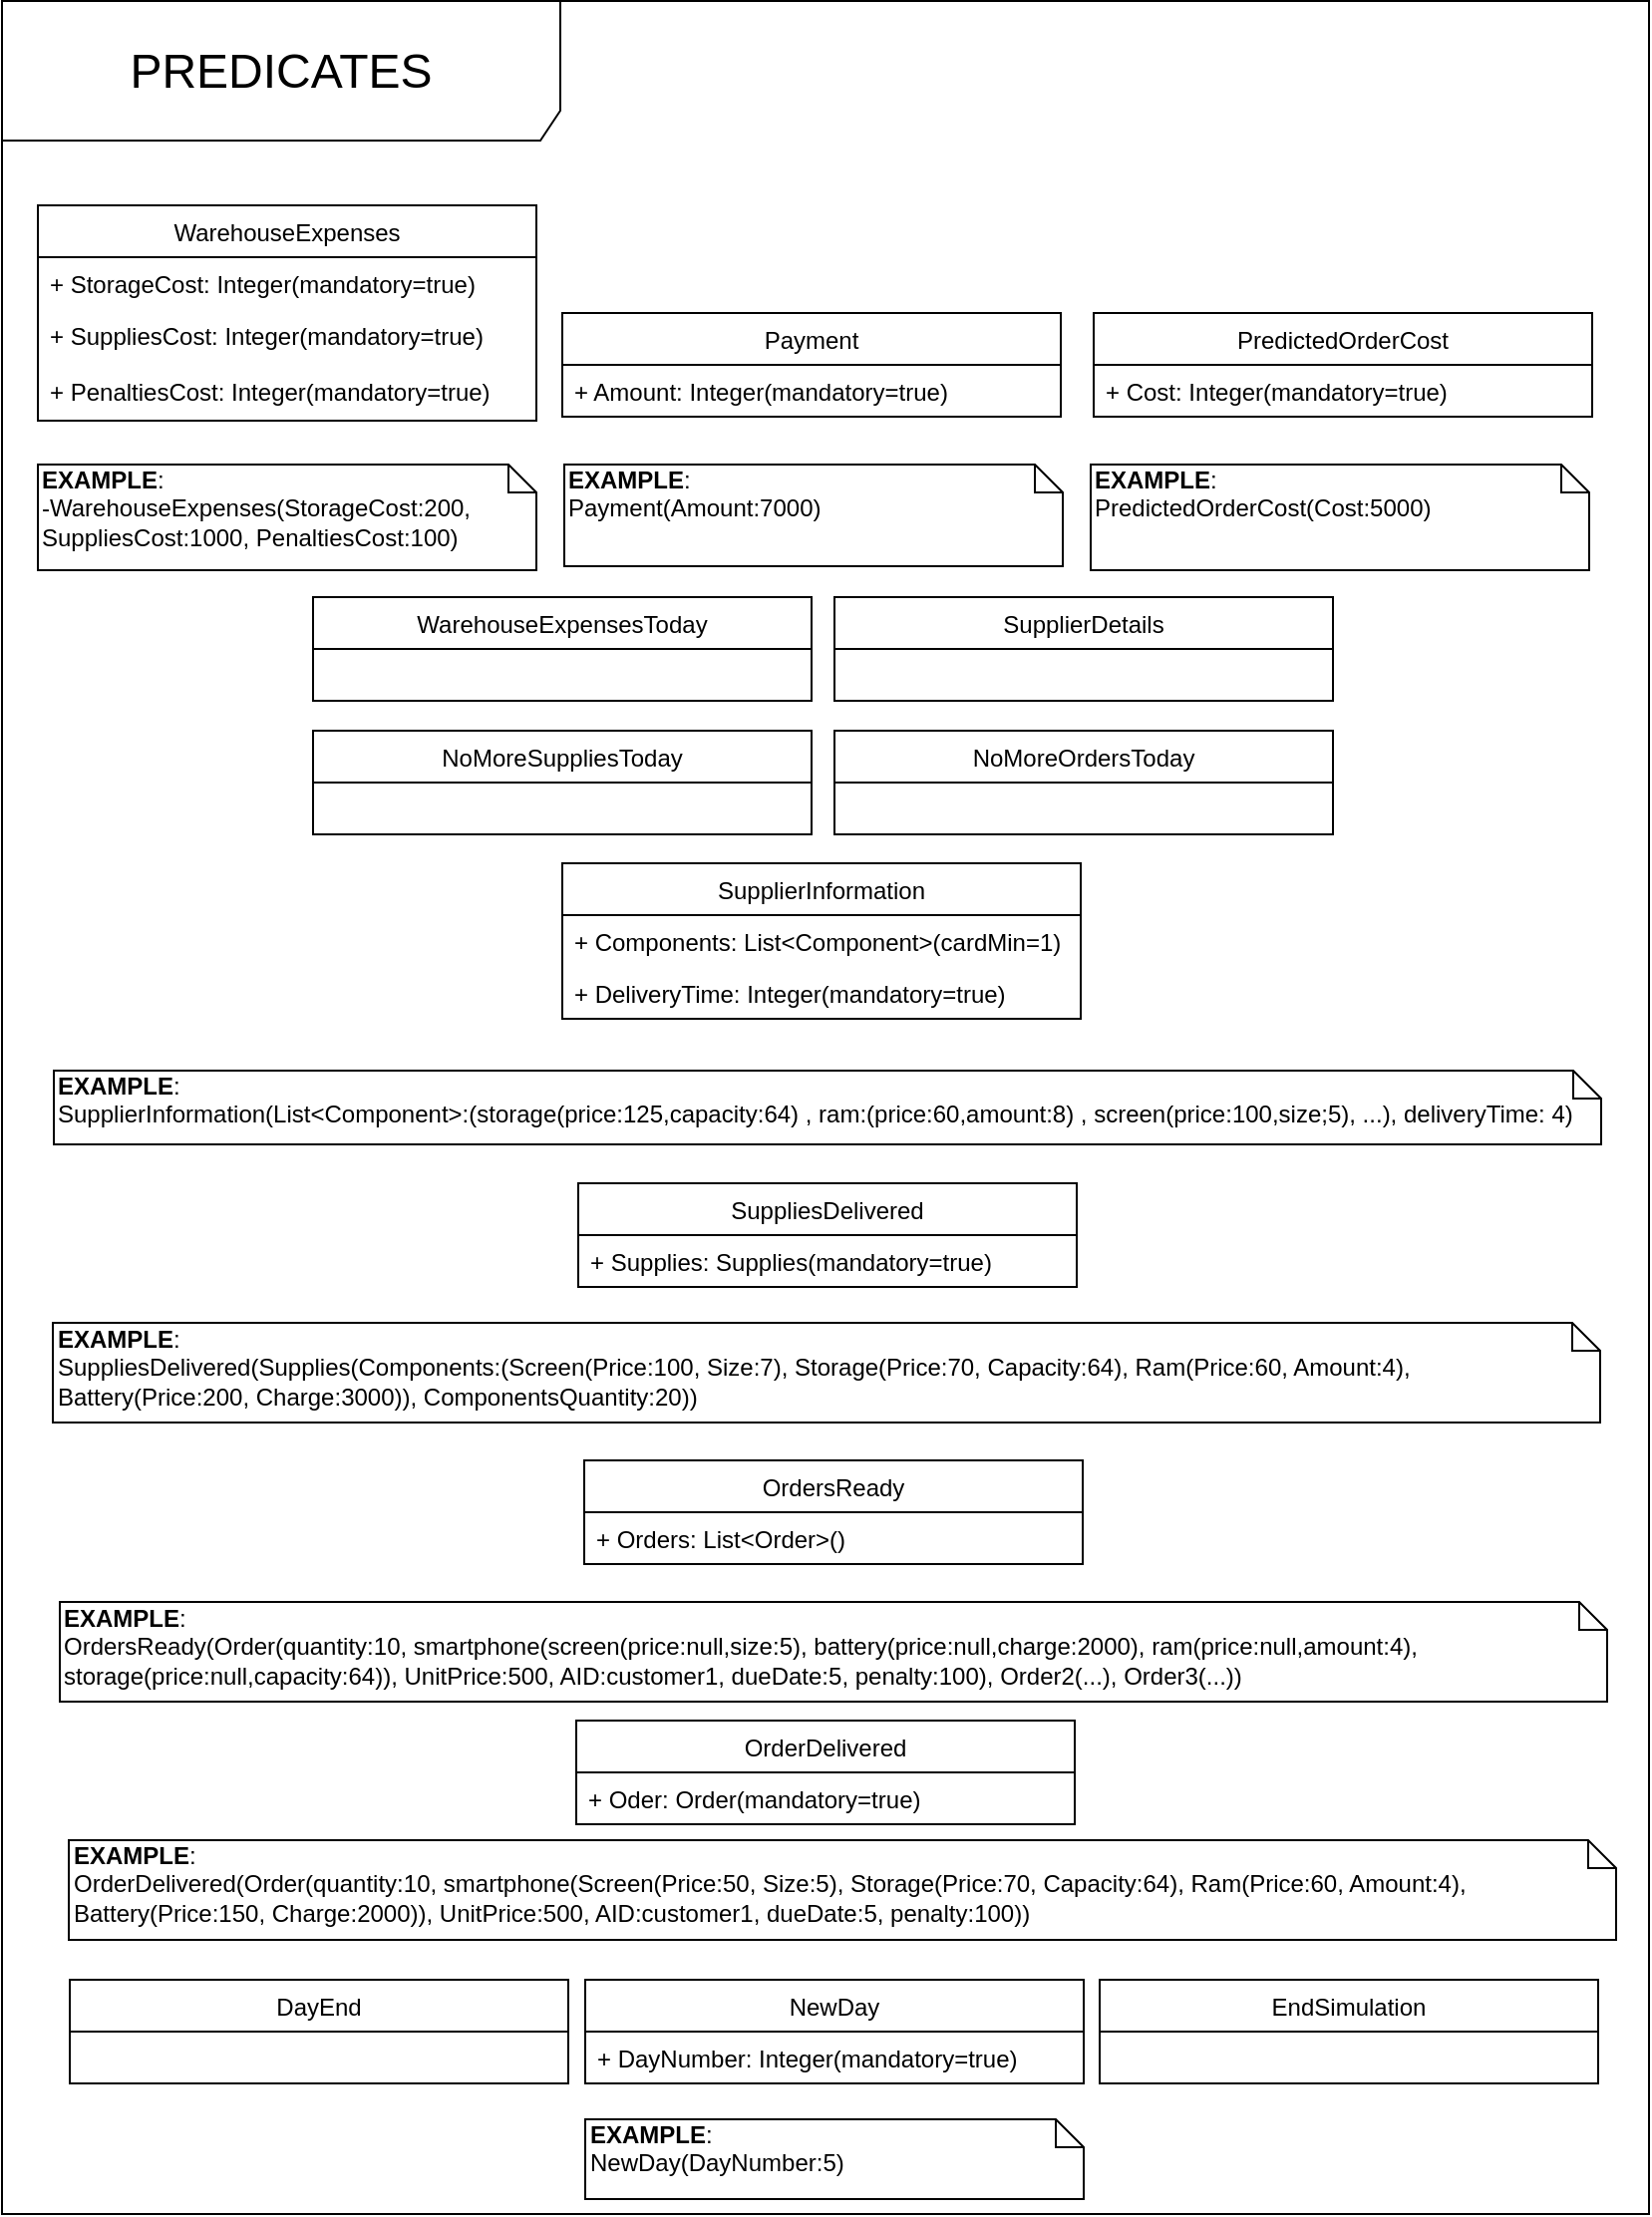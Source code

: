 <mxfile version="12.3.2" type="device" pages="1"><diagram id="GRZCtMfIo4lxWPi5bux8" name="Page-1"><mxGraphModel dx="1422" dy="713" grid="1" gridSize="10" guides="1" tooltips="1" connect="1" arrows="1" fold="1" page="1" pageScale="1" pageWidth="827" pageHeight="1169" math="0" shadow="0"><root><mxCell id="0"/><mxCell id="1" parent="0"/><mxCell id="woWAAri-iqgiiCB9W933-1" value="OrderDelivered" style="swimlane;fontStyle=0;childLayout=stackLayout;horizontal=1;startSize=26;fillColor=none;horizontalStack=0;resizeParent=1;resizeParentMax=0;resizeLast=0;collapsible=1;marginBottom=0;" parent="1" vertex="1"><mxGeometry x="288" y="910" width="250" height="52" as="geometry"/></mxCell><mxCell id="woWAAri-iqgiiCB9W933-2" value="+ Oder: Order(mandatory=true)" style="text;strokeColor=none;fillColor=none;align=left;verticalAlign=top;spacingLeft=4;spacingRight=4;overflow=hidden;rotatable=0;points=[[0,0.5],[1,0.5]];portConstraint=eastwest;" parent="woWAAri-iqgiiCB9W933-1" vertex="1"><mxGeometry y="26" width="250" height="26" as="geometry"/></mxCell><mxCell id="woWAAri-iqgiiCB9W933-37" value="&lt;span style=&quot;font-size: 24px&quot;&gt;PREDICATES&lt;/span&gt;" style="shape=umlFrame;whiteSpace=wrap;html=1;width=280;height=70;" parent="1" vertex="1"><mxGeometry y="47.5" width="826" height="1110" as="geometry"/></mxCell><mxCell id="woWAAri-iqgiiCB9W933-112" value="Payment" style="swimlane;fontStyle=0;childLayout=stackLayout;horizontal=1;startSize=26;fillColor=none;horizontalStack=0;resizeParent=1;resizeParentMax=0;resizeLast=0;collapsible=1;marginBottom=0;" parent="1" vertex="1"><mxGeometry x="281" y="204" width="250" height="52" as="geometry"/></mxCell><mxCell id="woWAAri-iqgiiCB9W933-113" value="+ Amount: Integer(mandatory=true)" style="text;strokeColor=none;fillColor=none;align=left;verticalAlign=top;spacingLeft=4;spacingRight=4;overflow=hidden;rotatable=0;points=[[0,0.5],[1,0.5]];portConstraint=eastwest;" parent="woWAAri-iqgiiCB9W933-112" vertex="1"><mxGeometry y="26" width="250" height="26" as="geometry"/></mxCell><mxCell id="woWAAri-iqgiiCB9W933-119" value="NewDay" style="swimlane;fontStyle=0;childLayout=stackLayout;horizontal=1;startSize=26;fillColor=none;horizontalStack=0;resizeParent=1;resizeParentMax=0;resizeLast=0;collapsible=1;marginBottom=0;" parent="1" vertex="1"><mxGeometry x="292.5" y="1040" width="250" height="52" as="geometry"/></mxCell><mxCell id="woWAAri-iqgiiCB9W933-120" value="+ DayNumber: Integer(mandatory=true)" style="text;strokeColor=none;fillColor=none;align=left;verticalAlign=top;spacingLeft=4;spacingRight=4;overflow=hidden;rotatable=0;points=[[0,0.5],[1,0.5]];portConstraint=eastwest;" parent="woWAAri-iqgiiCB9W933-119" vertex="1"><mxGeometry y="26" width="250" height="26" as="geometry"/></mxCell><mxCell id="woWAAri-iqgiiCB9W933-126" value="DayEnd" style="swimlane;fontStyle=0;childLayout=stackLayout;horizontal=1;startSize=26;fillColor=none;horizontalStack=0;resizeParent=1;resizeParentMax=0;resizeLast=0;collapsible=1;marginBottom=0;" parent="1" vertex="1"><mxGeometry x="34" y="1040" width="250" height="52" as="geometry"/></mxCell><mxCell id="woWAAri-iqgiiCB9W933-133" value="EndSimulation" style="swimlane;fontStyle=0;childLayout=stackLayout;horizontal=1;startSize=26;fillColor=none;horizontalStack=0;resizeParent=1;resizeParentMax=0;resizeLast=0;collapsible=1;marginBottom=0;" parent="1" vertex="1"><mxGeometry x="550.5" y="1040" width="250" height="52" as="geometry"/></mxCell><mxCell id="woWAAri-iqgiiCB9W933-140" value="WarehouseExpenses" style="swimlane;fontStyle=0;childLayout=stackLayout;horizontal=1;startSize=26;fillColor=none;horizontalStack=0;resizeParent=1;resizeParentMax=0;resizeLast=0;collapsible=1;marginBottom=0;" parent="1" vertex="1"><mxGeometry x="18" y="150" width="250" height="108" as="geometry"/></mxCell><mxCell id="woWAAri-iqgiiCB9W933-141" value="+ StorageCost: Integer(mandatory=true)" style="text;strokeColor=none;fillColor=none;align=left;verticalAlign=top;spacingLeft=4;spacingRight=4;overflow=hidden;rotatable=0;points=[[0,0.5],[1,0.5]];portConstraint=eastwest;" parent="woWAAri-iqgiiCB9W933-140" vertex="1"><mxGeometry y="26" width="250" height="26" as="geometry"/></mxCell><mxCell id="dX8fHIDybRDnUg3z_L2t-4" value="+ SuppliesCost: Integer(mandatory=true)" style="text;strokeColor=none;fillColor=none;align=left;verticalAlign=top;spacingLeft=4;spacingRight=4;overflow=hidden;rotatable=0;points=[[0,0.5],[1,0.5]];portConstraint=eastwest;" parent="woWAAri-iqgiiCB9W933-140" vertex="1"><mxGeometry y="52" width="250" height="28" as="geometry"/></mxCell><mxCell id="dX8fHIDybRDnUg3z_L2t-5" value="+ PenaltiesCost: Integer(mandatory=true)" style="text;strokeColor=none;fillColor=none;align=left;verticalAlign=top;spacingLeft=4;spacingRight=4;overflow=hidden;rotatable=0;points=[[0,0.5],[1,0.5]];portConstraint=eastwest;" parent="woWAAri-iqgiiCB9W933-140" vertex="1"><mxGeometry y="80" width="250" height="28" as="geometry"/></mxCell><mxCell id="woWAAri-iqgiiCB9W933-147" value="OrdersReady" style="swimlane;fontStyle=0;childLayout=stackLayout;horizontal=1;startSize=26;fillColor=none;horizontalStack=0;resizeParent=1;resizeParentMax=0;resizeLast=0;collapsible=1;marginBottom=0;" parent="1" vertex="1"><mxGeometry x="292" y="779.5" width="250" height="52" as="geometry"/></mxCell><mxCell id="woWAAri-iqgiiCB9W933-148" value="+ Orders: List&lt;Order&gt;()" style="text;strokeColor=none;fillColor=none;align=left;verticalAlign=top;spacingLeft=4;spacingRight=4;overflow=hidden;rotatable=0;points=[[0,0.5],[1,0.5]];portConstraint=eastwest;" parent="woWAAri-iqgiiCB9W933-147" vertex="1"><mxGeometry y="26" width="250" height="26" as="geometry"/></mxCell><mxCell id="woWAAri-iqgiiCB9W933-154" value="SupplierDetails" style="swimlane;fontStyle=0;childLayout=stackLayout;horizontal=1;startSize=26;fillColor=none;horizontalStack=0;resizeParent=1;resizeParentMax=0;resizeLast=0;collapsible=1;marginBottom=0;" parent="1" vertex="1"><mxGeometry x="417.5" y="346.5" width="250" height="52" as="geometry"/></mxCell><mxCell id="woWAAri-iqgiiCB9W933-161" value="SupplierInformation" style="swimlane;fontStyle=0;childLayout=stackLayout;horizontal=1;startSize=26;fillColor=none;horizontalStack=0;resizeParent=1;resizeParentMax=0;resizeLast=0;collapsible=1;marginBottom=0;" parent="1" vertex="1"><mxGeometry x="281" y="480" width="260" height="78" as="geometry"/></mxCell><mxCell id="woWAAri-iqgiiCB9W933-162" value="+ Components: List&lt;Component&gt;(cardMin=1)" style="text;strokeColor=none;fillColor=none;align=left;verticalAlign=top;spacingLeft=4;spacingRight=4;overflow=hidden;rotatable=0;points=[[0,0.5],[1,0.5]];portConstraint=eastwest;" parent="woWAAri-iqgiiCB9W933-161" vertex="1"><mxGeometry y="26" width="260" height="26" as="geometry"/></mxCell><mxCell id="woWAAri-iqgiiCB9W933-163" value="+ DeliveryTime: Integer(mandatory=true)" style="text;strokeColor=none;fillColor=none;align=left;verticalAlign=top;spacingLeft=4;spacingRight=4;overflow=hidden;rotatable=0;points=[[0,0.5],[1,0.5]];portConstraint=eastwest;" parent="woWAAri-iqgiiCB9W933-161" vertex="1"><mxGeometry y="52" width="260" height="26" as="geometry"/></mxCell><mxCell id="woWAAri-iqgiiCB9W933-175" value="SuppliesDelivered" style="swimlane;fontStyle=0;childLayout=stackLayout;horizontal=1;startSize=26;fillColor=none;horizontalStack=0;resizeParent=1;resizeParentMax=0;resizeLast=0;collapsible=1;marginBottom=0;" parent="1" vertex="1"><mxGeometry x="289" y="640.5" width="250" height="52" as="geometry"/></mxCell><mxCell id="woWAAri-iqgiiCB9W933-176" value="+ Supplies: Supplies(mandatory=true)" style="text;strokeColor=none;fillColor=none;align=left;verticalAlign=top;spacingLeft=4;spacingRight=4;overflow=hidden;rotatable=0;points=[[0,0.5],[1,0.5]];portConstraint=eastwest;" parent="woWAAri-iqgiiCB9W933-175" vertex="1"><mxGeometry y="26" width="250" height="26" as="geometry"/></mxCell><mxCell id="woWAAri-iqgiiCB9W933-184" value="WarehouseExpensesToday" style="swimlane;fontStyle=0;childLayout=stackLayout;horizontal=1;startSize=26;fillColor=none;horizontalStack=0;resizeParent=1;resizeParentMax=0;resizeLast=0;collapsible=1;marginBottom=0;" parent="1" vertex="1"><mxGeometry x="156" y="346.5" width="250" height="52" as="geometry"/></mxCell><mxCell id="woWAAri-iqgiiCB9W933-185" value="&lt;b&gt;EXAMPLE&lt;/b&gt;:&lt;br&gt;OrderDelivered(Order(quantity:10, smartphone(Screen(Price:50, Size:5), Storage(Price:70, Capacity:64), Ram(Price:60, Amount:4), Battery(Price:150, Charge:2000)), UnitPrice:500, AID:customer1, dueDate:5, penalty:100))" style="shape=note;whiteSpace=wrap;html=1;size=14;verticalAlign=top;align=left;spacingTop=-6;" parent="1" vertex="1"><mxGeometry x="33.5" y="970" width="776" height="50" as="geometry"/></mxCell><mxCell id="woWAAri-iqgiiCB9W933-186" value="&lt;b&gt;EXAMPLE&lt;/b&gt;:&lt;br&gt;-WarehouseExpenses(StorageCost:200, SuppliesCost:1000, PenaltiesCost:100)&lt;br&gt;" style="shape=note;whiteSpace=wrap;html=1;size=14;verticalAlign=top;align=left;spacingTop=-6;" parent="1" vertex="1"><mxGeometry x="18" y="280" width="250" height="53" as="geometry"/></mxCell><mxCell id="woWAAri-iqgiiCB9W933-187" value="&lt;b&gt;EXAMPLE&lt;/b&gt;:&lt;br&gt;Payment(Amount:7000)&lt;span style=&quot;color: rgba(0 , 0 , 0 , 0) ; font-family: monospace ; font-size: 0px ; white-space: nowrap&quot;&gt;%3CmxGraphModel%3E%3Croot%3E%3CmxCell%20id%3D%220%22%2F%3E%3CmxCell%20id%3D%221%22%20parent%3D%220%22%2F%3E%3CmxCell%20id%3D%222%22%20value%3D%22%26lt%3Bb%26gt%3BEXAMPLE%26lt%3B%2Fb%26gt%3B%3A%26lt%3Bbr%26gt%3BStorage(Price%3A70%2C%20Capacity%3A64)%22%20style%3D%22shape%3Dnote%3BwhiteSpace%3Dwrap%3Bhtml%3D1%3Bsize%3D14%3BverticalAlign%3Dtop%3Balign%3Dleft%3BspacingTop%3D-6%3B%22%20vertex%3D%221%22%20parent%3D%221%22%3E%3CmxGeometry%20x%3D%22207%22%20y%3D%22343%22%20width%3D%22177%22%20height%3D%2236%22%20as%3D%22geometry%22%2F%3E%3C%2FmxCell%3E%3C%2Froot%3E%3C%2FmxGraphModel%3E&lt;/span&gt;" style="shape=note;whiteSpace=wrap;html=1;size=14;verticalAlign=top;align=left;spacingTop=-6;" parent="1" vertex="1"><mxGeometry x="282" y="280" width="250" height="51" as="geometry"/></mxCell><mxCell id="woWAAri-iqgiiCB9W933-188" value="&lt;b&gt;EXAMPLE&lt;/b&gt;:&lt;br&gt;SuppliesDelivered(Supplies(Components:(Screen(Price:100, Size:7), Storage(Price:70, Capacity:64), Ram(Price:60, Amount:4), Battery(Price:200, Charge:3000)), ComponentsQuantity:20))" style="shape=note;whiteSpace=wrap;html=1;size=14;verticalAlign=top;align=left;spacingTop=-6;" parent="1" vertex="1"><mxGeometry x="25.5" y="710.5" width="776" height="50" as="geometry"/></mxCell><mxCell id="woWAAri-iqgiiCB9W933-189" value="&lt;b&gt;EXAMPLE&lt;/b&gt;:&lt;br&gt;SupplierInformation(List&amp;lt;Component&amp;gt;:(storage(price:125,capacity:64) , ram:(price:60,amount:8) , screen(price:100,size;5), ...), deliveryTime: 4)" style="shape=note;whiteSpace=wrap;html=1;size=14;verticalAlign=top;align=left;spacingTop=-6;" parent="1" vertex="1"><mxGeometry x="26" y="584" width="776" height="37" as="geometry"/></mxCell><mxCell id="woWAAri-iqgiiCB9W933-190" value="&lt;b&gt;EXAMPLE&lt;/b&gt;:&lt;br&gt;OrdersReady(Order(quantity:10, smartphone(screen(price:null,size:5), battery(price:null,charge:2000), ram(price:null,amount:4), storage(price:null,capacity:64)), UnitPrice:500, AID:customer1, dueDate:5, penalty:100), Order2(...), Order3(...))" style="shape=note;whiteSpace=wrap;html=1;size=14;verticalAlign=top;align=left;spacingTop=-6;" parent="1" vertex="1"><mxGeometry x="29" y="850.5" width="776" height="50" as="geometry"/></mxCell><mxCell id="woWAAri-iqgiiCB9W933-191" value="&lt;b&gt;EXAMPLE&lt;/b&gt;:&lt;br&gt;NewDay(DayNumber:5)&lt;span style=&quot;color: rgba(0 , 0 , 0 , 0) ; font-family: monospace ; font-size: 0px ; white-space: nowrap&quot;&gt;%3CmxGraphModel%3E%3Croot%3E%3CmxCell%20id%3D%220%22%2F%3E%3CmxCell%20id%3D%221%22%20parent%3D%220%22%2F%3E%3CmxCell%20id%3D%222%22%20value%3D%22%26lt%3Bb%26gt%3BEXAMPLE%26lt%3B%2Fb%26gt%3B%3A%26lt%3Bbr%26gt%3BStorage(Price%3A70%2C%20Capacity%3A64)%22%20style%3D%22shape%3Dnote%3BwhiteSpace%3Dwrap%3Bhtml%3D1%3Bsize%3D14%3BverticalAlign%3Dtop%3Balign%3Dleft%3BspacingTop%3D-6%3B%22%20vertex%3D%221%22%20parent%3D%221%22%3E%3CmxGeometry%20x%3D%22207%22%20y%3D%22343%22%20width%3D%22177%22%20height%3D%2236%22%20as%3D%22geometry%22%2F%3E%3C%2FmxCell%3E%3C%2Froot%3E%3C%2FmxGraphModel%3E&lt;/span&gt;" style="shape=note;whiteSpace=wrap;html=1;size=14;verticalAlign=top;align=left;spacingTop=-6;" parent="1" vertex="1"><mxGeometry x="292.5" y="1110" width="250" height="40" as="geometry"/></mxCell><mxCell id="04Jl-8noBVa6ltMs5N1f-1" value="NoMoreOrdersToday" style="swimlane;fontStyle=0;childLayout=stackLayout;horizontal=1;startSize=26;fillColor=none;horizontalStack=0;resizeParent=1;resizeParentMax=0;resizeLast=0;collapsible=1;marginBottom=0;" parent="1" vertex="1"><mxGeometry x="417.5" y="413.5" width="250" height="52" as="geometry"/></mxCell><mxCell id="dX8fHIDybRDnUg3z_L2t-1" value="PredictedOrderCost" style="swimlane;fontStyle=0;childLayout=stackLayout;horizontal=1;startSize=26;fillColor=none;horizontalStack=0;resizeParent=1;resizeParentMax=0;resizeLast=0;collapsible=1;marginBottom=0;" parent="1" vertex="1"><mxGeometry x="547.5" y="204" width="250" height="52" as="geometry"/></mxCell><mxCell id="dX8fHIDybRDnUg3z_L2t-2" value="+ Cost: Integer(mandatory=true)" style="text;strokeColor=none;fillColor=none;align=left;verticalAlign=top;spacingLeft=4;spacingRight=4;overflow=hidden;rotatable=0;points=[[0,0.5],[1,0.5]];portConstraint=eastwest;" parent="dX8fHIDybRDnUg3z_L2t-1" vertex="1"><mxGeometry y="26" width="250" height="26" as="geometry"/></mxCell><mxCell id="dX8fHIDybRDnUg3z_L2t-3" value="&lt;b&gt;EXAMPLE&lt;/b&gt;:&lt;br&gt;&lt;span style=&quot;text-align: center ; white-space: nowrap&quot;&gt;PredictedOrderCost&lt;/span&gt;(Cost:5000)&lt;span style=&quot;color: rgba(0 , 0 , 0 , 0) ; font-family: monospace ; font-size: 0px ; white-space: nowrap&quot;&gt;%3CmxGraphModel%3E%3Croot%3E%3CmxCell%20id%3D%220%22%2F%3E%3CmxCell%20id%3D%221%22%20parent%3D%220%22%2F%3E%3CmxCell%20id%3D%222%22%20value%3D%22%26lt%3Bb%26gt%3BEXAMPLE%26lt%3B%2Fb%26gt%3B%3A%26lt%3Bbr%26gt%3BStorage(Price%3A70%2C%20Capacity%3A64)%22%20style%3D%22shape%3Dnote%3BwhiteSpace%3Dwrap%3Bhtml%3D1%3Bsize%3D14%3BverticalAlign%3Dtop%3Balign%3Dleft%3BspacingTop%3D-6%3B%22%20vertex%3D%221%22%20parent%3D%221%22%3E%3CmxGeometry%20x%3D%22207%22%20y%3D%22343%22%20width%3D%22177%22%20height%3D%2236%22%20as%3D%22geometry%22%2F%3E%3C%2FmxCell%3E%3C%2Froot%3E%3C%2FmxGraphModel%3E&lt;/span&gt;" style="shape=note;whiteSpace=wrap;html=1;size=14;verticalAlign=top;align=left;spacingTop=-6;" parent="1" vertex="1"><mxGeometry x="546" y="280" width="250" height="53" as="geometry"/></mxCell><mxCell id="VQl1FDEPirV1CYNYEa_D-1" value="NoMoreSuppliesToday" style="swimlane;fontStyle=0;childLayout=stackLayout;horizontal=1;startSize=26;fillColor=none;horizontalStack=0;resizeParent=1;resizeParentMax=0;resizeLast=0;collapsible=1;marginBottom=0;" parent="1" vertex="1"><mxGeometry x="156" y="413.5" width="250" height="52" as="geometry"/></mxCell></root></mxGraphModel></diagram></mxfile>